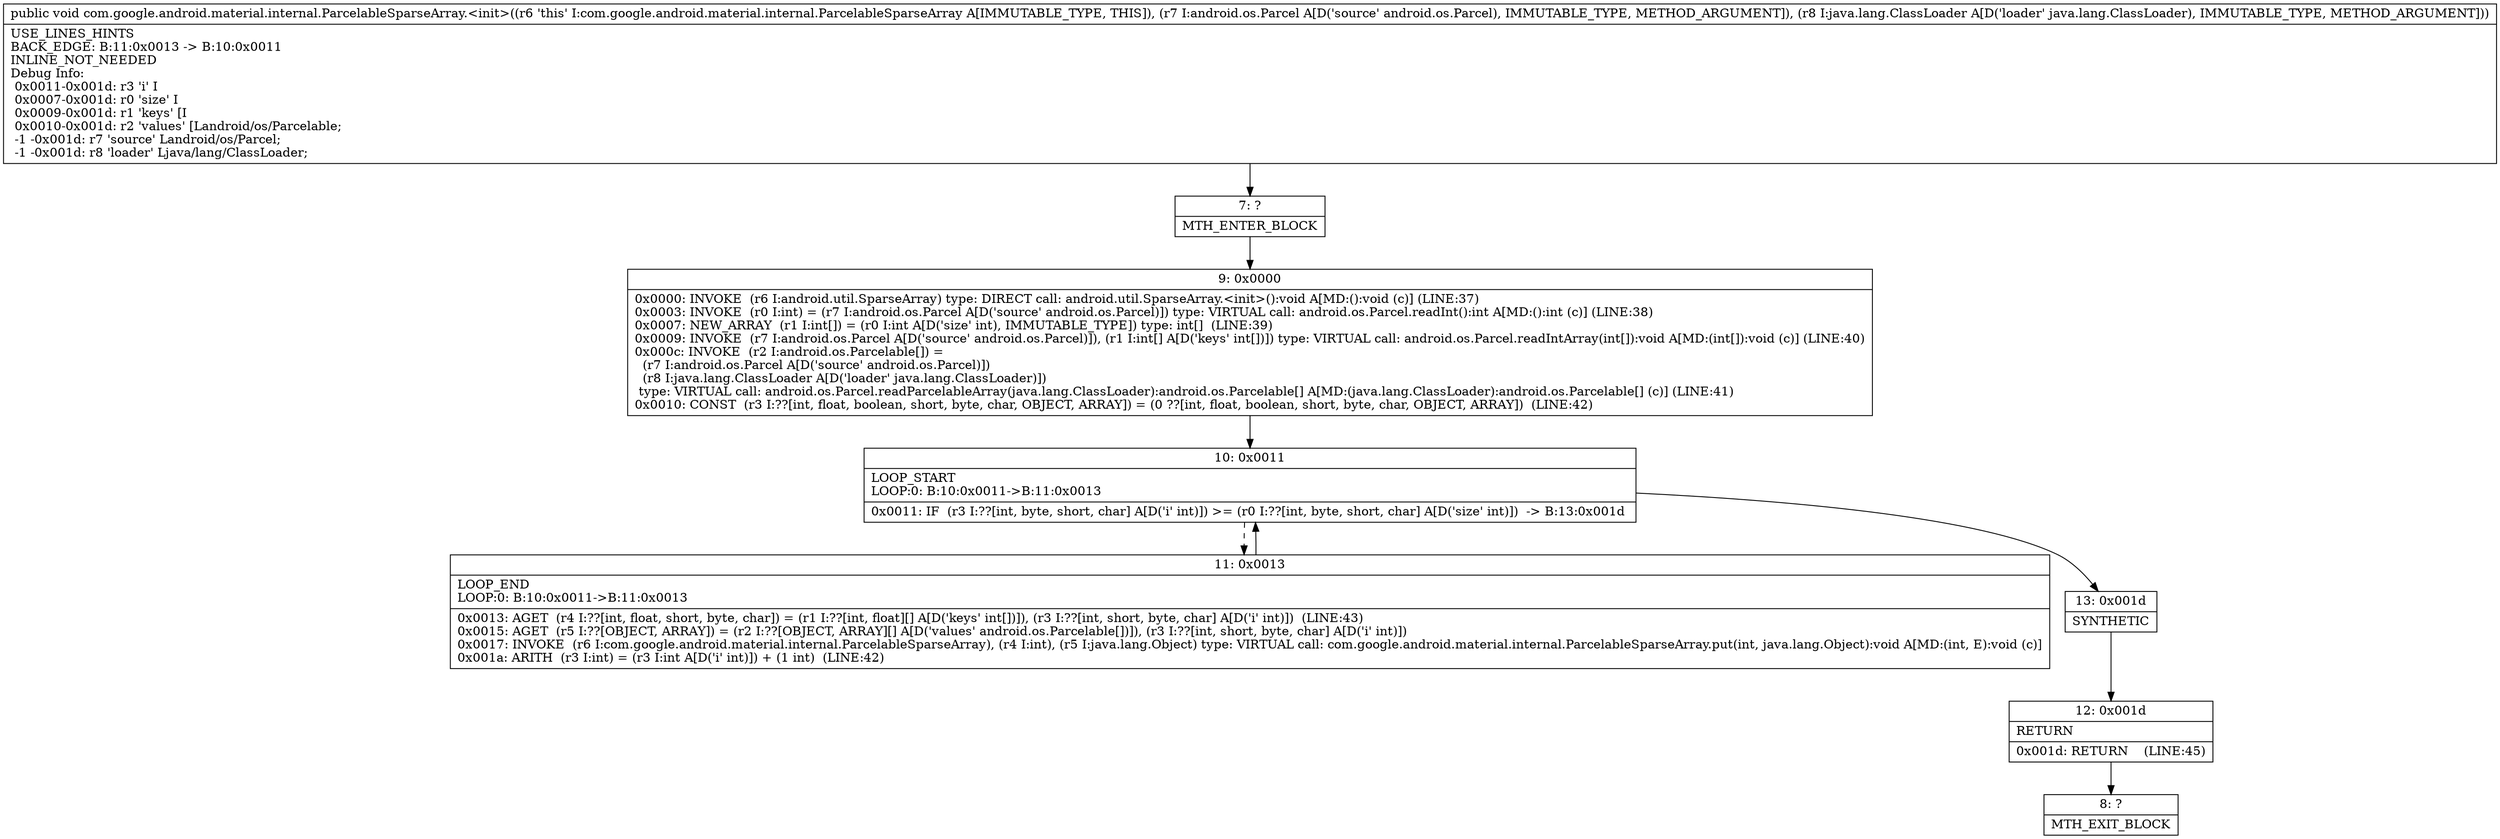 digraph "CFG forcom.google.android.material.internal.ParcelableSparseArray.\<init\>(Landroid\/os\/Parcel;Ljava\/lang\/ClassLoader;)V" {
Node_7 [shape=record,label="{7\:\ ?|MTH_ENTER_BLOCK\l}"];
Node_9 [shape=record,label="{9\:\ 0x0000|0x0000: INVOKE  (r6 I:android.util.SparseArray) type: DIRECT call: android.util.SparseArray.\<init\>():void A[MD:():void (c)] (LINE:37)\l0x0003: INVOKE  (r0 I:int) = (r7 I:android.os.Parcel A[D('source' android.os.Parcel)]) type: VIRTUAL call: android.os.Parcel.readInt():int A[MD:():int (c)] (LINE:38)\l0x0007: NEW_ARRAY  (r1 I:int[]) = (r0 I:int A[D('size' int), IMMUTABLE_TYPE]) type: int[]  (LINE:39)\l0x0009: INVOKE  (r7 I:android.os.Parcel A[D('source' android.os.Parcel)]), (r1 I:int[] A[D('keys' int[])]) type: VIRTUAL call: android.os.Parcel.readIntArray(int[]):void A[MD:(int[]):void (c)] (LINE:40)\l0x000c: INVOKE  (r2 I:android.os.Parcelable[]) = \l  (r7 I:android.os.Parcel A[D('source' android.os.Parcel)])\l  (r8 I:java.lang.ClassLoader A[D('loader' java.lang.ClassLoader)])\l type: VIRTUAL call: android.os.Parcel.readParcelableArray(java.lang.ClassLoader):android.os.Parcelable[] A[MD:(java.lang.ClassLoader):android.os.Parcelable[] (c)] (LINE:41)\l0x0010: CONST  (r3 I:??[int, float, boolean, short, byte, char, OBJECT, ARRAY]) = (0 ??[int, float, boolean, short, byte, char, OBJECT, ARRAY])  (LINE:42)\l}"];
Node_10 [shape=record,label="{10\:\ 0x0011|LOOP_START\lLOOP:0: B:10:0x0011\-\>B:11:0x0013\l|0x0011: IF  (r3 I:??[int, byte, short, char] A[D('i' int)]) \>= (r0 I:??[int, byte, short, char] A[D('size' int)])  \-\> B:13:0x001d \l}"];
Node_11 [shape=record,label="{11\:\ 0x0013|LOOP_END\lLOOP:0: B:10:0x0011\-\>B:11:0x0013\l|0x0013: AGET  (r4 I:??[int, float, short, byte, char]) = (r1 I:??[int, float][] A[D('keys' int[])]), (r3 I:??[int, short, byte, char] A[D('i' int)])  (LINE:43)\l0x0015: AGET  (r5 I:??[OBJECT, ARRAY]) = (r2 I:??[OBJECT, ARRAY][] A[D('values' android.os.Parcelable[])]), (r3 I:??[int, short, byte, char] A[D('i' int)]) \l0x0017: INVOKE  (r6 I:com.google.android.material.internal.ParcelableSparseArray), (r4 I:int), (r5 I:java.lang.Object) type: VIRTUAL call: com.google.android.material.internal.ParcelableSparseArray.put(int, java.lang.Object):void A[MD:(int, E):void (c)]\l0x001a: ARITH  (r3 I:int) = (r3 I:int A[D('i' int)]) + (1 int)  (LINE:42)\l}"];
Node_13 [shape=record,label="{13\:\ 0x001d|SYNTHETIC\l}"];
Node_12 [shape=record,label="{12\:\ 0x001d|RETURN\l|0x001d: RETURN    (LINE:45)\l}"];
Node_8 [shape=record,label="{8\:\ ?|MTH_EXIT_BLOCK\l}"];
MethodNode[shape=record,label="{public void com.google.android.material.internal.ParcelableSparseArray.\<init\>((r6 'this' I:com.google.android.material.internal.ParcelableSparseArray A[IMMUTABLE_TYPE, THIS]), (r7 I:android.os.Parcel A[D('source' android.os.Parcel), IMMUTABLE_TYPE, METHOD_ARGUMENT]), (r8 I:java.lang.ClassLoader A[D('loader' java.lang.ClassLoader), IMMUTABLE_TYPE, METHOD_ARGUMENT]))  | USE_LINES_HINTS\lBACK_EDGE: B:11:0x0013 \-\> B:10:0x0011\lINLINE_NOT_NEEDED\lDebug Info:\l  0x0011\-0x001d: r3 'i' I\l  0x0007\-0x001d: r0 'size' I\l  0x0009\-0x001d: r1 'keys' [I\l  0x0010\-0x001d: r2 'values' [Landroid\/os\/Parcelable;\l  \-1 \-0x001d: r7 'source' Landroid\/os\/Parcel;\l  \-1 \-0x001d: r8 'loader' Ljava\/lang\/ClassLoader;\l}"];
MethodNode -> Node_7;Node_7 -> Node_9;
Node_9 -> Node_10;
Node_10 -> Node_11[style=dashed];
Node_10 -> Node_13;
Node_11 -> Node_10;
Node_13 -> Node_12;
Node_12 -> Node_8;
}

